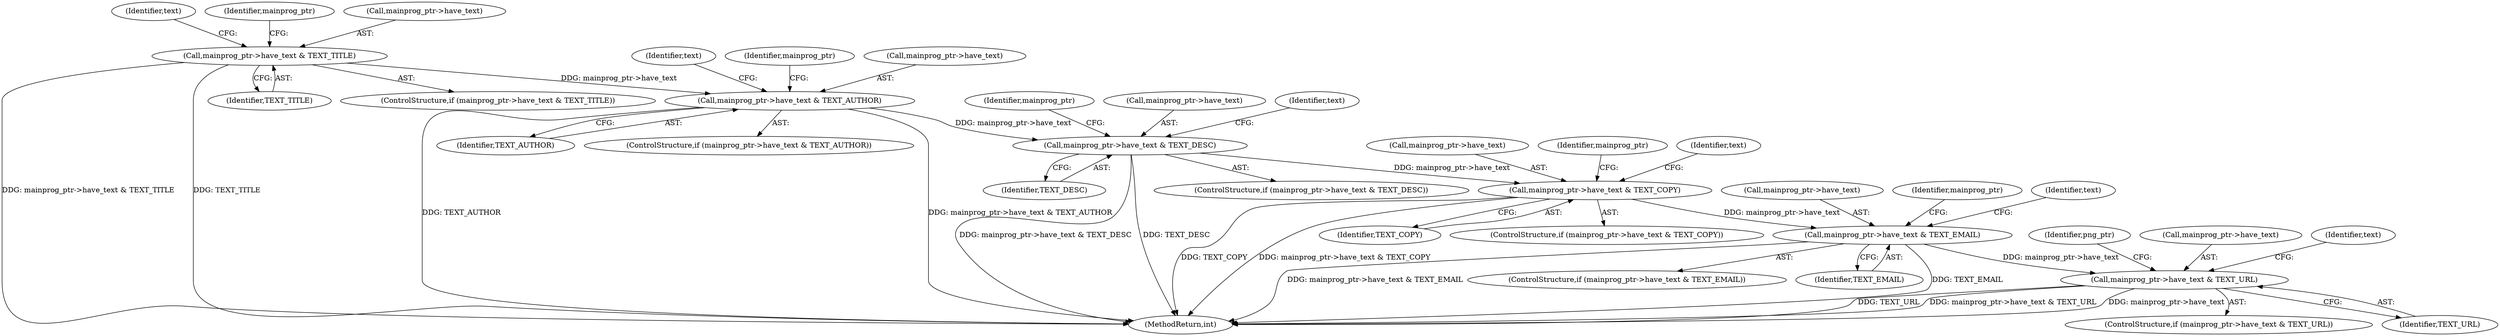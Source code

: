 digraph "0_Android_9d4853418ab2f754c2b63e091c29c5529b8b86ca_10@API" {
"1000464" [label="(Call,mainprog_ptr->have_text & TEXT_URL)"];
"1000432" [label="(Call,mainprog_ptr->have_text & TEXT_EMAIL)"];
"1000400" [label="(Call,mainprog_ptr->have_text & TEXT_COPY)"];
"1000368" [label="(Call,mainprog_ptr->have_text & TEXT_DESC)"];
"1000336" [label="(Call,mainprog_ptr->have_text & TEXT_AUTHOR)"];
"1000304" [label="(Call,mainprog_ptr->have_text & TEXT_TITLE)"];
"1000433" [label="(Call,mainprog_ptr->have_text)"];
"1000496" [label="(Identifier,png_ptr)"];
"1000466" [label="(Identifier,mainprog_ptr)"];
"1000463" [label="(ControlStructure,if (mainprog_ptr->have_text & TEXT_URL))"];
"1000401" [label="(Call,mainprog_ptr->have_text)"];
"1000368" [label="(Call,mainprog_ptr->have_text & TEXT_DESC)"];
"1000308" [label="(Identifier,TEXT_TITLE)"];
"1000465" [label="(Call,mainprog_ptr->have_text)"];
"1000464" [label="(Call,mainprog_ptr->have_text & TEXT_URL)"];
"1000340" [label="(Identifier,TEXT_AUTHOR)"];
"1000303" [label="(ControlStructure,if (mainprog_ptr->have_text & TEXT_TITLE))"];
"1000402" [label="(Identifier,mainprog_ptr)"];
"1000369" [label="(Call,mainprog_ptr->have_text)"];
"1000431" [label="(ControlStructure,if (mainprog_ptr->have_text & TEXT_EMAIL))"];
"1000304" [label="(Call,mainprog_ptr->have_text & TEXT_TITLE)"];
"1000432" [label="(Call,mainprog_ptr->have_text & TEXT_EMAIL)"];
"1000441" [label="(Identifier,text)"];
"1000434" [label="(Identifier,mainprog_ptr)"];
"1000345" [label="(Identifier,text)"];
"1000370" [label="(Identifier,mainprog_ptr)"];
"1000367" [label="(ControlStructure,if (mainprog_ptr->have_text & TEXT_DESC))"];
"1000377" [label="(Identifier,text)"];
"1000400" [label="(Call,mainprog_ptr->have_text & TEXT_COPY)"];
"1000335" [label="(ControlStructure,if (mainprog_ptr->have_text & TEXT_AUTHOR))"];
"1000313" [label="(Identifier,text)"];
"1000336" [label="(Call,mainprog_ptr->have_text & TEXT_AUTHOR)"];
"1000372" [label="(Identifier,TEXT_DESC)"];
"1000337" [label="(Call,mainprog_ptr->have_text)"];
"1000404" [label="(Identifier,TEXT_COPY)"];
"1000436" [label="(Identifier,TEXT_EMAIL)"];
"1000473" [label="(Identifier,text)"];
"1000338" [label="(Identifier,mainprog_ptr)"];
"1000468" [label="(Identifier,TEXT_URL)"];
"1000399" [label="(ControlStructure,if (mainprog_ptr->have_text & TEXT_COPY))"];
"1000409" [label="(Identifier,text)"];
"1000517" [label="(MethodReturn,int)"];
"1000305" [label="(Call,mainprog_ptr->have_text)"];
"1000464" -> "1000463"  [label="AST: "];
"1000464" -> "1000468"  [label="CFG: "];
"1000465" -> "1000464"  [label="AST: "];
"1000468" -> "1000464"  [label="AST: "];
"1000473" -> "1000464"  [label="CFG: "];
"1000496" -> "1000464"  [label="CFG: "];
"1000464" -> "1000517"  [label="DDG: mainprog_ptr->have_text"];
"1000464" -> "1000517"  [label="DDG: TEXT_URL"];
"1000464" -> "1000517"  [label="DDG: mainprog_ptr->have_text & TEXT_URL"];
"1000432" -> "1000464"  [label="DDG: mainprog_ptr->have_text"];
"1000432" -> "1000431"  [label="AST: "];
"1000432" -> "1000436"  [label="CFG: "];
"1000433" -> "1000432"  [label="AST: "];
"1000436" -> "1000432"  [label="AST: "];
"1000441" -> "1000432"  [label="CFG: "];
"1000466" -> "1000432"  [label="CFG: "];
"1000432" -> "1000517"  [label="DDG: TEXT_EMAIL"];
"1000432" -> "1000517"  [label="DDG: mainprog_ptr->have_text & TEXT_EMAIL"];
"1000400" -> "1000432"  [label="DDG: mainprog_ptr->have_text"];
"1000400" -> "1000399"  [label="AST: "];
"1000400" -> "1000404"  [label="CFG: "];
"1000401" -> "1000400"  [label="AST: "];
"1000404" -> "1000400"  [label="AST: "];
"1000409" -> "1000400"  [label="CFG: "];
"1000434" -> "1000400"  [label="CFG: "];
"1000400" -> "1000517"  [label="DDG: TEXT_COPY"];
"1000400" -> "1000517"  [label="DDG: mainprog_ptr->have_text & TEXT_COPY"];
"1000368" -> "1000400"  [label="DDG: mainprog_ptr->have_text"];
"1000368" -> "1000367"  [label="AST: "];
"1000368" -> "1000372"  [label="CFG: "];
"1000369" -> "1000368"  [label="AST: "];
"1000372" -> "1000368"  [label="AST: "];
"1000377" -> "1000368"  [label="CFG: "];
"1000402" -> "1000368"  [label="CFG: "];
"1000368" -> "1000517"  [label="DDG: mainprog_ptr->have_text & TEXT_DESC"];
"1000368" -> "1000517"  [label="DDG: TEXT_DESC"];
"1000336" -> "1000368"  [label="DDG: mainprog_ptr->have_text"];
"1000336" -> "1000335"  [label="AST: "];
"1000336" -> "1000340"  [label="CFG: "];
"1000337" -> "1000336"  [label="AST: "];
"1000340" -> "1000336"  [label="AST: "];
"1000345" -> "1000336"  [label="CFG: "];
"1000370" -> "1000336"  [label="CFG: "];
"1000336" -> "1000517"  [label="DDG: mainprog_ptr->have_text & TEXT_AUTHOR"];
"1000336" -> "1000517"  [label="DDG: TEXT_AUTHOR"];
"1000304" -> "1000336"  [label="DDG: mainprog_ptr->have_text"];
"1000304" -> "1000303"  [label="AST: "];
"1000304" -> "1000308"  [label="CFG: "];
"1000305" -> "1000304"  [label="AST: "];
"1000308" -> "1000304"  [label="AST: "];
"1000313" -> "1000304"  [label="CFG: "];
"1000338" -> "1000304"  [label="CFG: "];
"1000304" -> "1000517"  [label="DDG: mainprog_ptr->have_text & TEXT_TITLE"];
"1000304" -> "1000517"  [label="DDG: TEXT_TITLE"];
}
